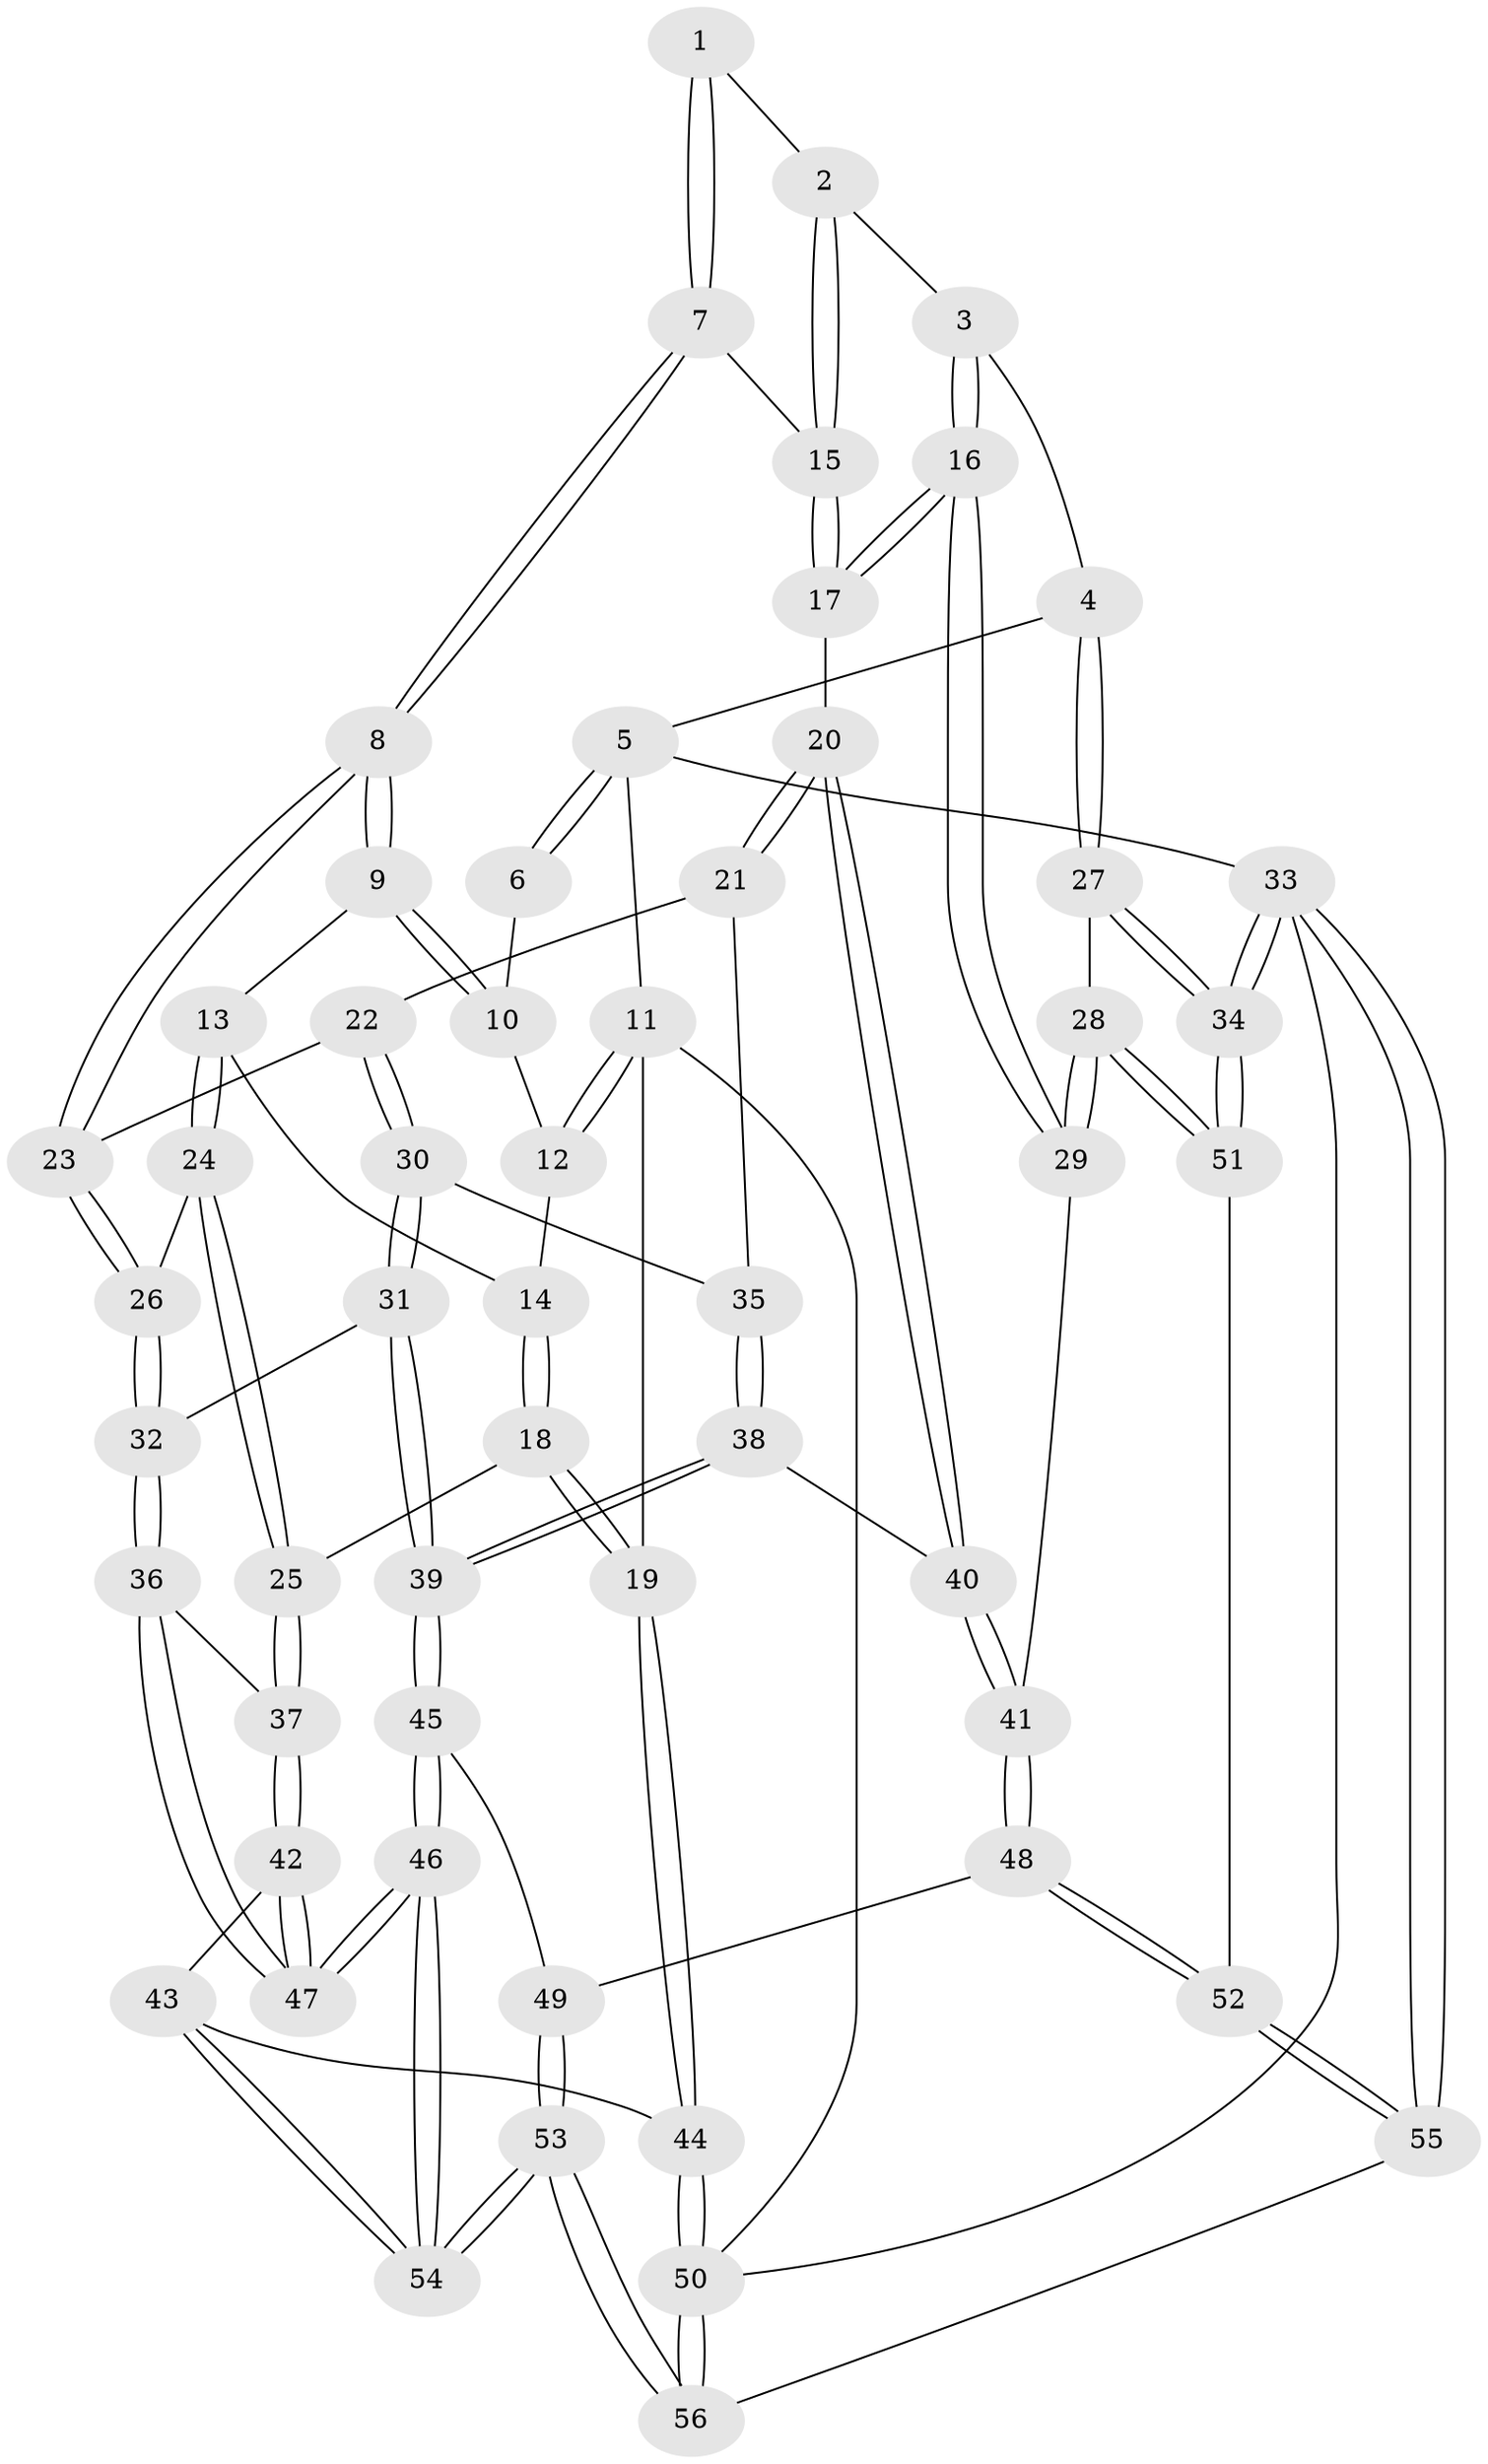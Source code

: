 // Generated by graph-tools (version 1.1) at 2025/03/03/09/25 03:03:22]
// undirected, 56 vertices, 137 edges
graph export_dot {
graph [start="1"]
  node [color=gray90,style=filled];
  1 [pos="+0.5223879756522201+0.10011258537006511"];
  2 [pos="+1+0"];
  3 [pos="+1+0"];
  4 [pos="+1+0"];
  5 [pos="+1+0"];
  6 [pos="+0.3836436074965255+0"];
  7 [pos="+0.5337439576771946+0.1919426192037562"];
  8 [pos="+0.3834906238399323+0.32463971591134044"];
  9 [pos="+0.2703392306428994+0.26390195659189064"];
  10 [pos="+0.030931903337648326+0"];
  11 [pos="+0+0"];
  12 [pos="+0.006846778659866114+0"];
  13 [pos="+0.2472191616234346+0.28311319891317493"];
  14 [pos="+0.07297646730751416+0.32861619844642853"];
  15 [pos="+0.6742166848029836+0.25338572436875156"];
  16 [pos="+0.8084107573249326+0.45576442253834476"];
  17 [pos="+0.7281978895881306+0.41921662082178435"];
  18 [pos="+0+0.4398053219871152"];
  19 [pos="+0+0.4320475283751261"];
  20 [pos="+0.6477020413738006+0.4575953948074126"];
  21 [pos="+0.57874589832986+0.44853879876858277"];
  22 [pos="+0.41375398454752044+0.3802496501432955"];
  23 [pos="+0.38683900712916935+0.34126996264968557"];
  24 [pos="+0.12962505640618846+0.46308995250184437"];
  25 [pos="+0.082450082346265+0.4802306402843623"];
  26 [pos="+0.25779970958574033+0.49407916933923046"];
  27 [pos="+1+0.5913776398683432"];
  28 [pos="+0.9418032425740104+0.5702457396227498"];
  29 [pos="+0.8617400979889493+0.5187905350451466"];
  30 [pos="+0.4163618003763894+0.45780559957832745"];
  31 [pos="+0.3860711470224127+0.5652947039805741"];
  32 [pos="+0.27932526215321585+0.5813456876987658"];
  33 [pos="+1+1"];
  34 [pos="+1+1"];
  35 [pos="+0.4996830488989652+0.5479106207501497"];
  36 [pos="+0.27464927147136975+0.5897702001165147"];
  37 [pos="+0.11021434701746667+0.583294555806928"];
  38 [pos="+0.5072025540393708+0.616371272726302"];
  39 [pos="+0.4524781954640805+0.6464731467134684"];
  40 [pos="+0.5881460367145167+0.6164752166977268"];
  41 [pos="+0.6434641211351229+0.6865348148182163"];
  42 [pos="+0.09405262701597106+0.6694828743783314"];
  43 [pos="+0.04194165699305944+0.7135807294935116"];
  44 [pos="+0+0.8362427086373093"];
  45 [pos="+0.43482453441615143+0.6979930653449682"];
  46 [pos="+0.34112394047813094+0.8305953945359558"];
  47 [pos="+0.27148313436139554+0.7224812034691962"];
  48 [pos="+0.6447023180807898+0.7027675032099474"];
  49 [pos="+0.5741353809490397+0.7356655739334831"];
  50 [pos="+0+1"];
  51 [pos="+0.7518979191528389+0.8438132038923283"];
  52 [pos="+0.7385484492172071+0.8463345068737782"];
  53 [pos="+0.3617377390648594+1"];
  54 [pos="+0.34367813765926514+0.9804993535740076"];
  55 [pos="+0.4647324136016511+1"];
  56 [pos="+0.3634730585616046+1"];
  1 -- 2;
  1 -- 7;
  1 -- 7;
  2 -- 3;
  2 -- 15;
  2 -- 15;
  3 -- 4;
  3 -- 16;
  3 -- 16;
  4 -- 5;
  4 -- 27;
  4 -- 27;
  5 -- 6;
  5 -- 6;
  5 -- 11;
  5 -- 33;
  6 -- 10;
  7 -- 8;
  7 -- 8;
  7 -- 15;
  8 -- 9;
  8 -- 9;
  8 -- 23;
  8 -- 23;
  9 -- 10;
  9 -- 10;
  9 -- 13;
  10 -- 12;
  11 -- 12;
  11 -- 12;
  11 -- 19;
  11 -- 50;
  12 -- 14;
  13 -- 14;
  13 -- 24;
  13 -- 24;
  14 -- 18;
  14 -- 18;
  15 -- 17;
  15 -- 17;
  16 -- 17;
  16 -- 17;
  16 -- 29;
  16 -- 29;
  17 -- 20;
  18 -- 19;
  18 -- 19;
  18 -- 25;
  19 -- 44;
  19 -- 44;
  20 -- 21;
  20 -- 21;
  20 -- 40;
  20 -- 40;
  21 -- 22;
  21 -- 35;
  22 -- 23;
  22 -- 30;
  22 -- 30;
  23 -- 26;
  23 -- 26;
  24 -- 25;
  24 -- 25;
  24 -- 26;
  25 -- 37;
  25 -- 37;
  26 -- 32;
  26 -- 32;
  27 -- 28;
  27 -- 34;
  27 -- 34;
  28 -- 29;
  28 -- 29;
  28 -- 51;
  28 -- 51;
  29 -- 41;
  30 -- 31;
  30 -- 31;
  30 -- 35;
  31 -- 32;
  31 -- 39;
  31 -- 39;
  32 -- 36;
  32 -- 36;
  33 -- 34;
  33 -- 34;
  33 -- 55;
  33 -- 55;
  33 -- 50;
  34 -- 51;
  34 -- 51;
  35 -- 38;
  35 -- 38;
  36 -- 37;
  36 -- 47;
  36 -- 47;
  37 -- 42;
  37 -- 42;
  38 -- 39;
  38 -- 39;
  38 -- 40;
  39 -- 45;
  39 -- 45;
  40 -- 41;
  40 -- 41;
  41 -- 48;
  41 -- 48;
  42 -- 43;
  42 -- 47;
  42 -- 47;
  43 -- 44;
  43 -- 54;
  43 -- 54;
  44 -- 50;
  44 -- 50;
  45 -- 46;
  45 -- 46;
  45 -- 49;
  46 -- 47;
  46 -- 47;
  46 -- 54;
  46 -- 54;
  48 -- 49;
  48 -- 52;
  48 -- 52;
  49 -- 53;
  49 -- 53;
  50 -- 56;
  50 -- 56;
  51 -- 52;
  52 -- 55;
  52 -- 55;
  53 -- 54;
  53 -- 54;
  53 -- 56;
  53 -- 56;
  55 -- 56;
}
